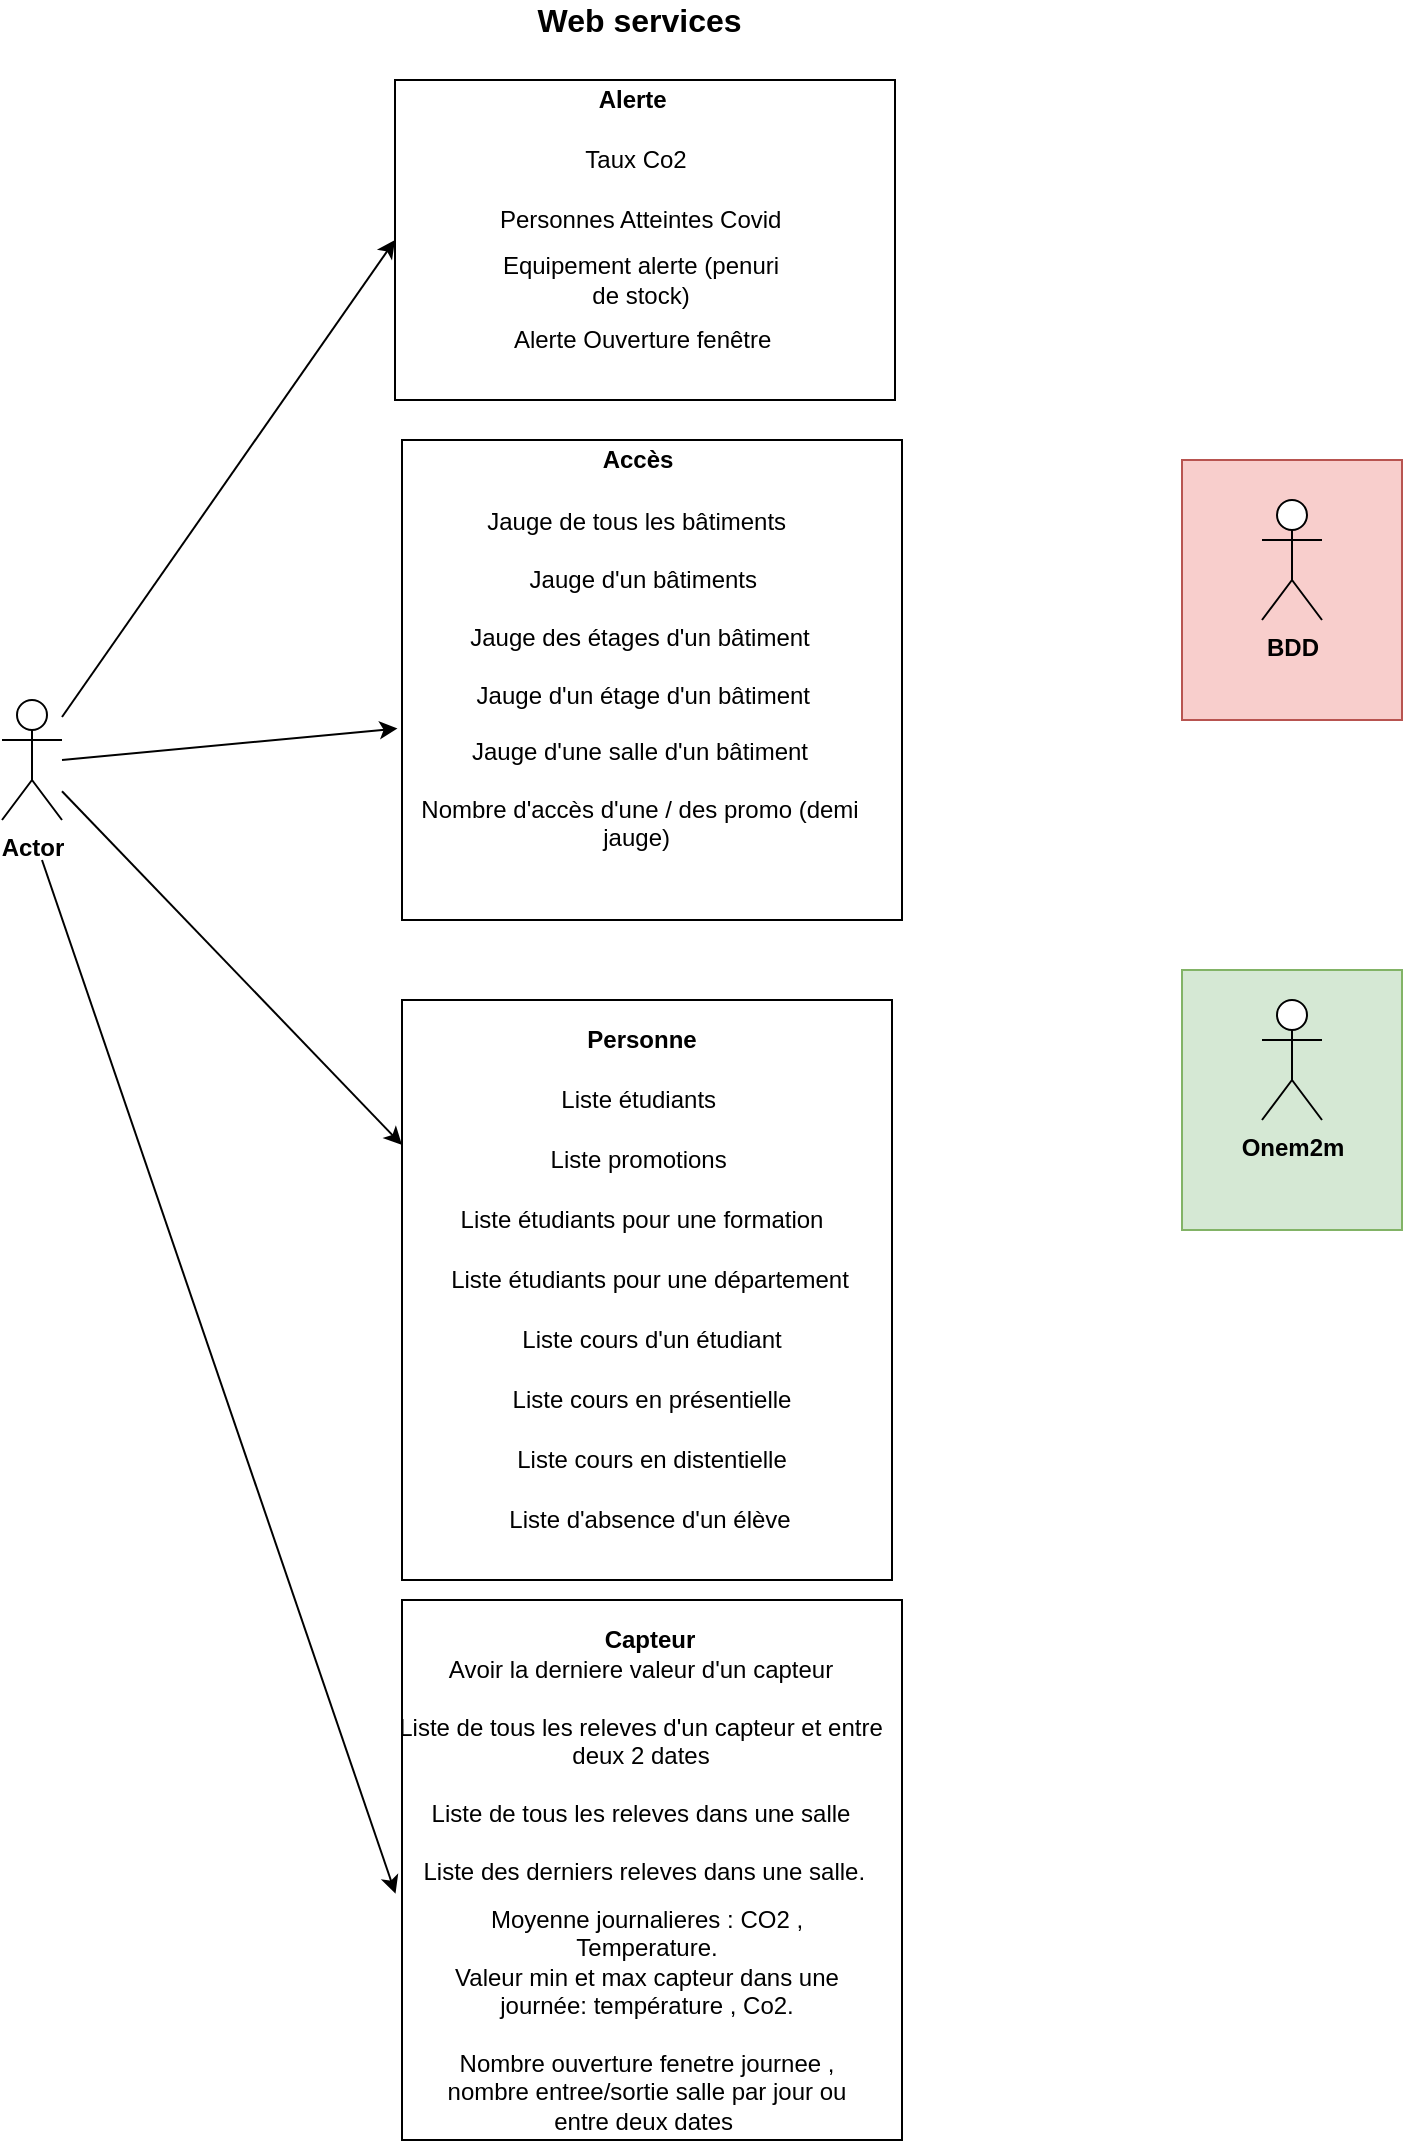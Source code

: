 <mxfile version="14.5.1" type="github">
  <diagram id="ocuWfuaNGDJ26_I2H6SO" name="Page-1">
    <mxGraphModel dx="1422" dy="794" grid="1" gridSize="10" guides="1" tooltips="1" connect="1" arrows="1" fold="1" page="1" pageScale="1" pageWidth="827" pageHeight="1169" math="0" shadow="0">
      <root>
        <mxCell id="0" />
        <mxCell id="1" parent="0" />
        <mxCell id="h11DLgabTtGKltXf4QLR-2" value="" style="rounded=0;whiteSpace=wrap;html=1;fillColor=#d5e8d4;strokeColor=#82b366;" vertex="1" parent="1">
          <mxGeometry x="660" y="565" width="110" height="130" as="geometry" />
        </mxCell>
        <mxCell id="h11DLgabTtGKltXf4QLR-1" value="" style="rounded=0;whiteSpace=wrap;html=1;fillColor=#f8cecc;strokeColor=#b85450;" vertex="1" parent="1">
          <mxGeometry x="660" y="310" width="110" height="130" as="geometry" />
        </mxCell>
        <mxCell id="tEwAyCv08CmWJKM7VAuX-1" value="&lt;b&gt;Actor&lt;/b&gt;" style="shape=umlActor;verticalLabelPosition=bottom;verticalAlign=top;html=1;outlineConnect=0;" parent="1" vertex="1">
          <mxGeometry x="70" y="430" width="30" height="60" as="geometry" />
        </mxCell>
        <mxCell id="LUslN0Hp2iyH4F8RHUz0-1" value="" style="rounded=0;whiteSpace=wrap;html=1;" parent="1" vertex="1">
          <mxGeometry x="266.5" y="120" width="250" height="160" as="geometry" />
        </mxCell>
        <mxCell id="LUslN0Hp2iyH4F8RHUz0-2" value="&lt;b&gt;Alerte&amp;nbsp;&lt;/b&gt;" style="text;html=1;strokeColor=none;fillColor=none;align=center;verticalAlign=middle;whiteSpace=wrap;rounded=0;" parent="1" vertex="1">
          <mxGeometry x="366.5" y="120" width="40" height="20" as="geometry" />
        </mxCell>
        <mxCell id="LUslN0Hp2iyH4F8RHUz0-4" value="" style="rounded=0;whiteSpace=wrap;html=1;" parent="1" vertex="1">
          <mxGeometry x="270" y="300" width="250" height="240" as="geometry" />
        </mxCell>
        <mxCell id="LUslN0Hp2iyH4F8RHUz0-5" value="&lt;b&gt;Accès&lt;/b&gt;" style="text;html=1;strokeColor=none;fillColor=none;align=center;verticalAlign=middle;whiteSpace=wrap;rounded=0;" parent="1" vertex="1">
          <mxGeometry x="367.5" y="300" width="40" height="20" as="geometry" />
        </mxCell>
        <mxCell id="LUslN0Hp2iyH4F8RHUz0-6" value="" style="rounded=0;whiteSpace=wrap;html=1;" parent="1" vertex="1">
          <mxGeometry x="270" y="580" width="245" height="290" as="geometry" />
        </mxCell>
        <mxCell id="LUslN0Hp2iyH4F8RHUz0-7" value="&lt;b&gt;Personne&lt;/b&gt;" style="text;html=1;strokeColor=none;fillColor=none;align=center;verticalAlign=middle;whiteSpace=wrap;rounded=0;" parent="1" vertex="1">
          <mxGeometry x="370" y="590" width="40" height="20" as="geometry" />
        </mxCell>
        <mxCell id="LUslN0Hp2iyH4F8RHUz0-8" value="&lt;font style=&quot;font-size: 16px&quot;&gt;&lt;b&gt;Web services&amp;nbsp;&lt;/b&gt;&lt;/font&gt;" style="text;html=1;strokeColor=none;fillColor=none;align=center;verticalAlign=middle;whiteSpace=wrap;rounded=0;" parent="1" vertex="1">
          <mxGeometry x="325.5" y="80" width="130" height="20" as="geometry" />
        </mxCell>
        <mxCell id="APrOK2f-dDUVphas6wfj-1" value="&lt;b&gt;BDD&lt;/b&gt;" style="shape=umlActor;verticalLabelPosition=bottom;verticalAlign=top;html=1;outlineConnect=0;" parent="1" vertex="1">
          <mxGeometry x="700" y="330" width="30" height="60" as="geometry" />
        </mxCell>
        <mxCell id="APrOK2f-dDUVphas6wfj-2" value="&lt;b&gt;Onem2m&lt;/b&gt;" style="shape=umlActor;verticalLabelPosition=bottom;verticalAlign=top;html=1;outlineConnect=0;" parent="1" vertex="1">
          <mxGeometry x="700" y="580" width="30" height="60" as="geometry" />
        </mxCell>
        <mxCell id="1Jgu8GzvpvVnRny0nY7y-1" value="" style="rounded=0;whiteSpace=wrap;html=1;" parent="1" vertex="1">
          <mxGeometry x="270" y="880" width="250" height="270" as="geometry" />
        </mxCell>
        <mxCell id="1Jgu8GzvpvVnRny0nY7y-4" value="&lt;b&gt;Capteur&lt;/b&gt;" style="text;html=1;strokeColor=none;fillColor=none;align=center;verticalAlign=middle;whiteSpace=wrap;rounded=0;" parent="1" vertex="1">
          <mxGeometry x="374" y="890" width="40" height="20" as="geometry" />
        </mxCell>
        <mxCell id="LUslN0Hp2iyH4F8RHUz0-9" value="Personnes Atteintes Covid&amp;nbsp;" style="text;html=1;strokeColor=none;fillColor=none;align=center;verticalAlign=middle;whiteSpace=wrap;rounded=0;" parent="1" vertex="1">
          <mxGeometry x="275.5" y="180" width="230" height="20" as="geometry" />
        </mxCell>
        <mxCell id="1Jgu8GzvpvVnRny0nY7y-7" value="Avoir la derniere valeur d&#39;un capteur&lt;br&gt;&lt;br&gt;Liste de tous les releves d&#39;un capteur et entre deux 2 dates &lt;br&gt;&lt;br&gt;Liste de tous les releves dans une salle&lt;br&gt;&lt;br&gt;&amp;nbsp;Liste des derniers releves dans une salle.&lt;br&gt;" style="text;html=1;strokeColor=none;fillColor=none;align=center;verticalAlign=middle;whiteSpace=wrap;rounded=0;" parent="1" vertex="1">
          <mxGeometry x="266.5" y="940" width="245" height="50" as="geometry" />
        </mxCell>
        <mxCell id="LUslN0Hp2iyH4F8RHUz0-10" value="Taux Co2" style="text;html=1;strokeColor=none;fillColor=none;align=center;verticalAlign=middle;whiteSpace=wrap;rounded=0;" parent="1" vertex="1">
          <mxGeometry x="271.5" y="150" width="230" height="20" as="geometry" />
        </mxCell>
        <mxCell id="1Jgu8GzvpvVnRny0nY7y-9" value="Moyenne journalieres : CO2 , Temperature.&lt;br&gt;Valeur min et max capteur dans une journée: température , Co2.&lt;br&gt;&lt;br&gt;Nombre ouverture fenetre journee , nombre entree/sortie salle par jour ou entre deux dates&amp;nbsp;" style="text;html=1;strokeColor=none;fillColor=none;align=center;verticalAlign=middle;whiteSpace=wrap;rounded=0;" parent="1" vertex="1">
          <mxGeometry x="282" y="1050" width="221" height="80" as="geometry" />
        </mxCell>
        <mxCell id="LUslN0Hp2iyH4F8RHUz0-11" value="Alerte Ouverture fenêtre&amp;nbsp;" style="text;html=1;strokeColor=none;fillColor=none;align=center;verticalAlign=middle;whiteSpace=wrap;rounded=0;" parent="1" vertex="1">
          <mxGeometry x="276.5" y="240" width="230" height="20" as="geometry" />
        </mxCell>
        <mxCell id="1Jgu8GzvpvVnRny0nY7y-10" value="Jauge de tous les bâtiments&amp;nbsp;&lt;br&gt;&lt;br&gt;&amp;nbsp;Jauge d&#39;un bâtiments &lt;br&gt;&lt;br&gt;Jauge des étages d&#39;un bâtiment&lt;br&gt;&lt;br&gt;&amp;nbsp;Jauge d&#39;un étage d&#39;un bâtiment&lt;br&gt;&lt;br&gt;Jauge d&#39;une salle d&#39;un bâtiment&lt;br&gt;&lt;br&gt;Nombre d&#39;accès d&#39;une / des promo (demi jauge)&amp;nbsp;" style="text;html=1;strokeColor=none;fillColor=none;align=center;verticalAlign=middle;whiteSpace=wrap;rounded=0;" parent="1" vertex="1">
          <mxGeometry x="274" y="390" width="230" height="60" as="geometry" />
        </mxCell>
        <mxCell id="LUslN0Hp2iyH4F8RHUz0-12" value="Liste étudiants&amp;nbsp;" style="text;html=1;strokeColor=none;fillColor=none;align=center;verticalAlign=middle;whiteSpace=wrap;rounded=0;" parent="1" vertex="1">
          <mxGeometry x="275" y="620" width="230" height="20" as="geometry" />
        </mxCell>
        <mxCell id="LUslN0Hp2iyH4F8RHUz0-13" value="Liste promotions&amp;nbsp;" style="text;html=1;strokeColor=none;fillColor=none;align=center;verticalAlign=middle;whiteSpace=wrap;rounded=0;" parent="1" vertex="1">
          <mxGeometry x="275" y="650" width="230" height="20" as="geometry" />
        </mxCell>
        <mxCell id="LUslN0Hp2iyH4F8RHUz0-14" value="Liste étudiants pour une formation" style="text;html=1;strokeColor=none;fillColor=none;align=center;verticalAlign=middle;whiteSpace=wrap;rounded=0;" parent="1" vertex="1">
          <mxGeometry x="275" y="680" width="230" height="20" as="geometry" />
        </mxCell>
        <mxCell id="LUslN0Hp2iyH4F8RHUz0-15" value="Liste étudiants pour une département&lt;span style=&quot;color: rgba(0 , 0 , 0 , 0) ; font-family: monospace ; font-size: 0px&quot;&gt;%3CmxGraphModel%3E%3Croot%3E%3CmxCell%20id%3D%220%22%2F%3E%3CmxCell%20id%3D%221%22%20parent%3D%220%22%2F%3E%3CmxCell%20id%3D%222%22%20value%3D%22Liste%20%C3%A9tudiants%20pour%20une%20formation%22%20style%3D%22text%3Bhtml%3D1%3BstrokeColor%3Dnone%3BfillColor%3Dnone%3Balign%3Dcenter%3BverticalAlign%3Dmiddle%3BwhiteSpace%3Dwrap%3Brounded%3D0%3B%22%20vertex%3D%221%22%20parent%3D%221%22%3E%3CmxGeometry%20x%3D%22275%22%20y%3D%22590%22%20width%3D%22230%22%20height%3D%2220%22%20as%3D%22geometry%22%2F%3E%3C%2FmxCell%3E%3C%2Froot%3E%3C%2FmxGraphModel%3E&lt;/span&gt;" style="text;html=1;strokeColor=none;fillColor=none;align=center;verticalAlign=middle;whiteSpace=wrap;rounded=0;" parent="1" vertex="1">
          <mxGeometry x="279" y="710" width="230" height="20" as="geometry" />
        </mxCell>
        <mxCell id="LUslN0Hp2iyH4F8RHUz0-17" value="Liste cours d&#39;un étudiant" style="text;html=1;strokeColor=none;fillColor=none;align=center;verticalAlign=middle;whiteSpace=wrap;rounded=0;" parent="1" vertex="1">
          <mxGeometry x="280" y="740" width="230" height="20" as="geometry" />
        </mxCell>
        <mxCell id="LUslN0Hp2iyH4F8RHUz0-18" value="Liste cours en présentielle" style="text;html=1;strokeColor=none;fillColor=none;align=center;verticalAlign=middle;whiteSpace=wrap;rounded=0;" parent="1" vertex="1">
          <mxGeometry x="280" y="770" width="230" height="20" as="geometry" />
        </mxCell>
        <mxCell id="LUslN0Hp2iyH4F8RHUz0-19" value="Liste cours en distentielle" style="text;html=1;strokeColor=none;fillColor=none;align=center;verticalAlign=middle;whiteSpace=wrap;rounded=0;" parent="1" vertex="1">
          <mxGeometry x="280" y="800" width="230" height="20" as="geometry" />
        </mxCell>
        <mxCell id="LUslN0Hp2iyH4F8RHUz0-20" value="Liste d&#39;absence d&#39;un élève" style="text;html=1;strokeColor=none;fillColor=none;align=center;verticalAlign=middle;whiteSpace=wrap;rounded=0;" parent="1" vertex="1">
          <mxGeometry x="279" y="830" width="230" height="20" as="geometry" />
        </mxCell>
        <mxCell id="1Jgu8GzvpvVnRny0nY7y-14" value="&lt;span&gt;Equipement alerte (penuri de stock)&lt;/span&gt;" style="text;html=1;strokeColor=none;fillColor=none;align=center;verticalAlign=middle;whiteSpace=wrap;rounded=0;" parent="1" vertex="1">
          <mxGeometry x="316.5" y="210" width="145" height="20" as="geometry" />
        </mxCell>
        <mxCell id="W6VFH3kQfa4Qgz9BV_cm-1" value="" style="endArrow=classic;html=1;entryX=0;entryY=0.5;entryDx=0;entryDy=0;" edge="1" parent="1" source="tEwAyCv08CmWJKM7VAuX-1" target="LUslN0Hp2iyH4F8RHUz0-1">
          <mxGeometry width="50" height="50" relative="1" as="geometry">
            <mxPoint x="340" y="470" as="sourcePoint" />
            <mxPoint x="390" y="420" as="targetPoint" />
          </mxGeometry>
        </mxCell>
        <mxCell id="W6VFH3kQfa4Qgz9BV_cm-2" value="" style="endArrow=classic;html=1;entryX=-0.009;entryY=0.601;entryDx=0;entryDy=0;entryPerimeter=0;" edge="1" parent="1" target="LUslN0Hp2iyH4F8RHUz0-4">
          <mxGeometry width="50" height="50" relative="1" as="geometry">
            <mxPoint x="100" y="460" as="sourcePoint" />
            <mxPoint x="390" y="420" as="targetPoint" />
          </mxGeometry>
        </mxCell>
        <mxCell id="W6VFH3kQfa4Qgz9BV_cm-3" value="" style="endArrow=classic;html=1;entryX=0;entryY=0.25;entryDx=0;entryDy=0;" edge="1" parent="1" source="tEwAyCv08CmWJKM7VAuX-1" target="LUslN0Hp2iyH4F8RHUz0-6">
          <mxGeometry width="50" height="50" relative="1" as="geometry">
            <mxPoint x="110" y="460" as="sourcePoint" />
            <mxPoint x="277.75" y="454.24" as="targetPoint" />
          </mxGeometry>
        </mxCell>
        <mxCell id="W6VFH3kQfa4Qgz9BV_cm-4" value="" style="endArrow=classic;html=1;entryX=-0.013;entryY=0.544;entryDx=0;entryDy=0;entryPerimeter=0;" edge="1" parent="1" target="1Jgu8GzvpvVnRny0nY7y-1">
          <mxGeometry width="50" height="50" relative="1" as="geometry">
            <mxPoint x="90" y="510" as="sourcePoint" />
            <mxPoint x="277.75" y="454.24" as="targetPoint" />
          </mxGeometry>
        </mxCell>
      </root>
    </mxGraphModel>
  </diagram>
</mxfile>
